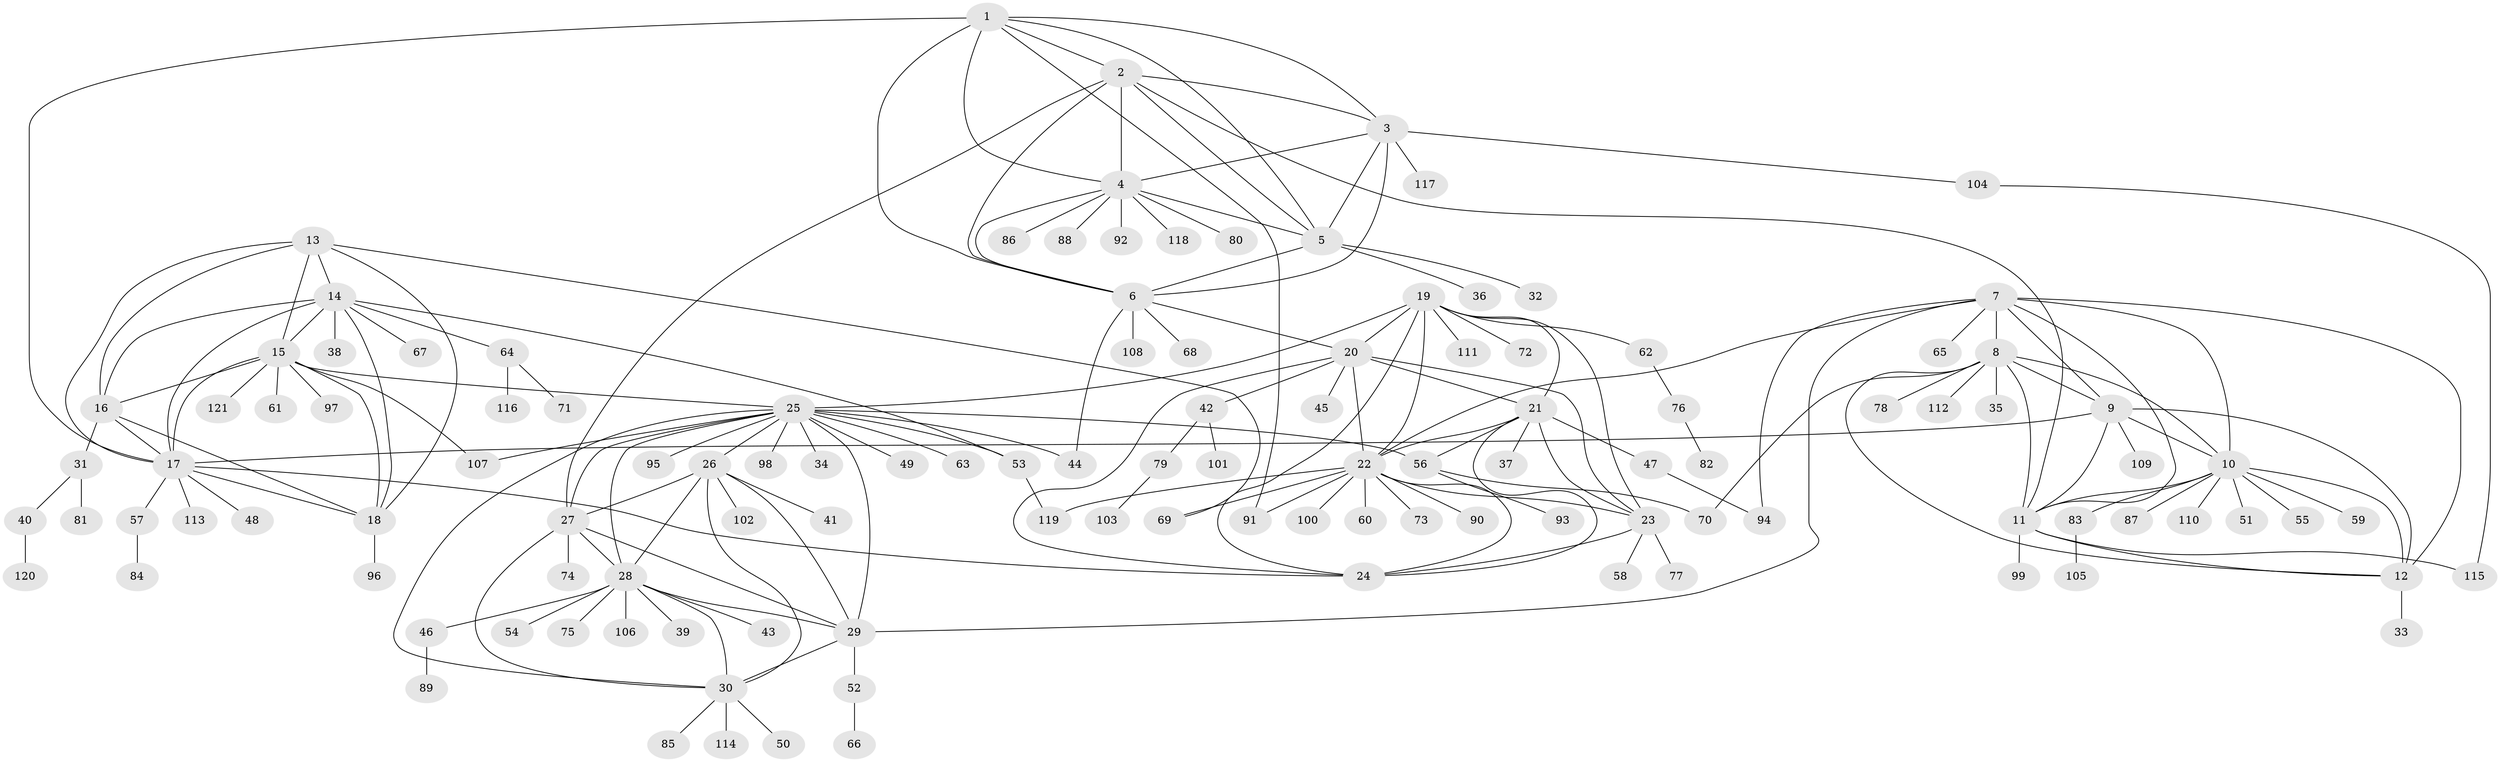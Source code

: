 // coarse degree distribution, {6: 0.05434782608695652, 11: 0.03260869565217391, 7: 0.043478260869565216, 12: 0.010869565217391304, 14: 0.010869565217391304, 9: 0.021739130434782608, 4: 0.03260869565217391, 5: 0.021739130434782608, 8: 0.021739130434782608, 16: 0.010869565217391304, 3: 0.021739130434782608, 1: 0.6413043478260869, 2: 0.07608695652173914}
// Generated by graph-tools (version 1.1) at 2025/52/02/27/25 19:52:20]
// undirected, 121 vertices, 186 edges
graph export_dot {
graph [start="1"]
  node [color=gray90,style=filled];
  1;
  2;
  3;
  4;
  5;
  6;
  7;
  8;
  9;
  10;
  11;
  12;
  13;
  14;
  15;
  16;
  17;
  18;
  19;
  20;
  21;
  22;
  23;
  24;
  25;
  26;
  27;
  28;
  29;
  30;
  31;
  32;
  33;
  34;
  35;
  36;
  37;
  38;
  39;
  40;
  41;
  42;
  43;
  44;
  45;
  46;
  47;
  48;
  49;
  50;
  51;
  52;
  53;
  54;
  55;
  56;
  57;
  58;
  59;
  60;
  61;
  62;
  63;
  64;
  65;
  66;
  67;
  68;
  69;
  70;
  71;
  72;
  73;
  74;
  75;
  76;
  77;
  78;
  79;
  80;
  81;
  82;
  83;
  84;
  85;
  86;
  87;
  88;
  89;
  90;
  91;
  92;
  93;
  94;
  95;
  96;
  97;
  98;
  99;
  100;
  101;
  102;
  103;
  104;
  105;
  106;
  107;
  108;
  109;
  110;
  111;
  112;
  113;
  114;
  115;
  116;
  117;
  118;
  119;
  120;
  121;
  1 -- 2;
  1 -- 3;
  1 -- 4;
  1 -- 5;
  1 -- 6;
  1 -- 17;
  1 -- 91;
  2 -- 3;
  2 -- 4;
  2 -- 5;
  2 -- 6;
  2 -- 11;
  2 -- 27;
  3 -- 4;
  3 -- 5;
  3 -- 6;
  3 -- 104;
  3 -- 117;
  4 -- 5;
  4 -- 6;
  4 -- 80;
  4 -- 86;
  4 -- 88;
  4 -- 92;
  4 -- 118;
  5 -- 6;
  5 -- 32;
  5 -- 36;
  6 -- 20;
  6 -- 44;
  6 -- 68;
  6 -- 108;
  7 -- 8;
  7 -- 9;
  7 -- 10;
  7 -- 11;
  7 -- 12;
  7 -- 22;
  7 -- 29;
  7 -- 65;
  7 -- 94;
  8 -- 9;
  8 -- 10;
  8 -- 11;
  8 -- 12;
  8 -- 35;
  8 -- 70;
  8 -- 78;
  8 -- 112;
  9 -- 10;
  9 -- 11;
  9 -- 12;
  9 -- 17;
  9 -- 109;
  10 -- 11;
  10 -- 12;
  10 -- 51;
  10 -- 55;
  10 -- 59;
  10 -- 83;
  10 -- 87;
  10 -- 110;
  11 -- 12;
  11 -- 99;
  11 -- 115;
  12 -- 33;
  13 -- 14;
  13 -- 15;
  13 -- 16;
  13 -- 17;
  13 -- 18;
  13 -- 69;
  14 -- 15;
  14 -- 16;
  14 -- 17;
  14 -- 18;
  14 -- 38;
  14 -- 53;
  14 -- 64;
  14 -- 67;
  15 -- 16;
  15 -- 17;
  15 -- 18;
  15 -- 25;
  15 -- 61;
  15 -- 97;
  15 -- 107;
  15 -- 121;
  16 -- 17;
  16 -- 18;
  16 -- 31;
  17 -- 18;
  17 -- 24;
  17 -- 48;
  17 -- 57;
  17 -- 113;
  18 -- 96;
  19 -- 20;
  19 -- 21;
  19 -- 22;
  19 -- 23;
  19 -- 24;
  19 -- 25;
  19 -- 62;
  19 -- 72;
  19 -- 111;
  20 -- 21;
  20 -- 22;
  20 -- 23;
  20 -- 24;
  20 -- 42;
  20 -- 45;
  21 -- 22;
  21 -- 23;
  21 -- 24;
  21 -- 37;
  21 -- 47;
  21 -- 56;
  22 -- 23;
  22 -- 24;
  22 -- 60;
  22 -- 69;
  22 -- 73;
  22 -- 90;
  22 -- 91;
  22 -- 100;
  22 -- 119;
  23 -- 24;
  23 -- 58;
  23 -- 77;
  25 -- 26;
  25 -- 27;
  25 -- 28;
  25 -- 29;
  25 -- 30;
  25 -- 34;
  25 -- 44;
  25 -- 49;
  25 -- 53;
  25 -- 56;
  25 -- 63;
  25 -- 95;
  25 -- 98;
  25 -- 107;
  26 -- 27;
  26 -- 28;
  26 -- 29;
  26 -- 30;
  26 -- 41;
  26 -- 102;
  27 -- 28;
  27 -- 29;
  27 -- 30;
  27 -- 74;
  28 -- 29;
  28 -- 30;
  28 -- 39;
  28 -- 43;
  28 -- 46;
  28 -- 54;
  28 -- 75;
  28 -- 106;
  29 -- 30;
  29 -- 52;
  30 -- 50;
  30 -- 85;
  30 -- 114;
  31 -- 40;
  31 -- 81;
  40 -- 120;
  42 -- 79;
  42 -- 101;
  46 -- 89;
  47 -- 94;
  52 -- 66;
  53 -- 119;
  56 -- 70;
  56 -- 93;
  57 -- 84;
  62 -- 76;
  64 -- 71;
  64 -- 116;
  76 -- 82;
  79 -- 103;
  83 -- 105;
  104 -- 115;
}
